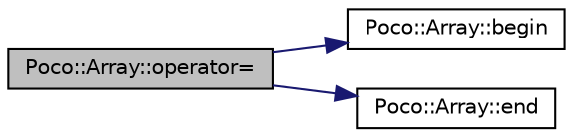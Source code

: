 digraph "Poco::Array::operator="
{
 // LATEX_PDF_SIZE
  edge [fontname="Helvetica",fontsize="10",labelfontname="Helvetica",labelfontsize="10"];
  node [fontname="Helvetica",fontsize="10",shape=record];
  rankdir="LR";
  Node1 [label="Poco::Array::operator=",height=0.2,width=0.4,color="black", fillcolor="grey75", style="filled", fontcolor="black",tooltip="Assignment with type conversion."];
  Node1 -> Node2 [color="midnightblue",fontsize="10",style="solid"];
  Node2 [label="Poco::Array::begin",height=0.2,width=0.4,color="black", fillcolor="white", style="filled",URL="$classPoco_1_1Array.html#a0c9a1828d13b4221f29475df8b553036",tooltip=" "];
  Node1 -> Node3 [color="midnightblue",fontsize="10",style="solid"];
  Node3 [label="Poco::Array::end",height=0.2,width=0.4,color="black", fillcolor="white", style="filled",URL="$classPoco_1_1Array.html#acd96762ba8fc885a5d45d73938605504",tooltip=" "];
}
